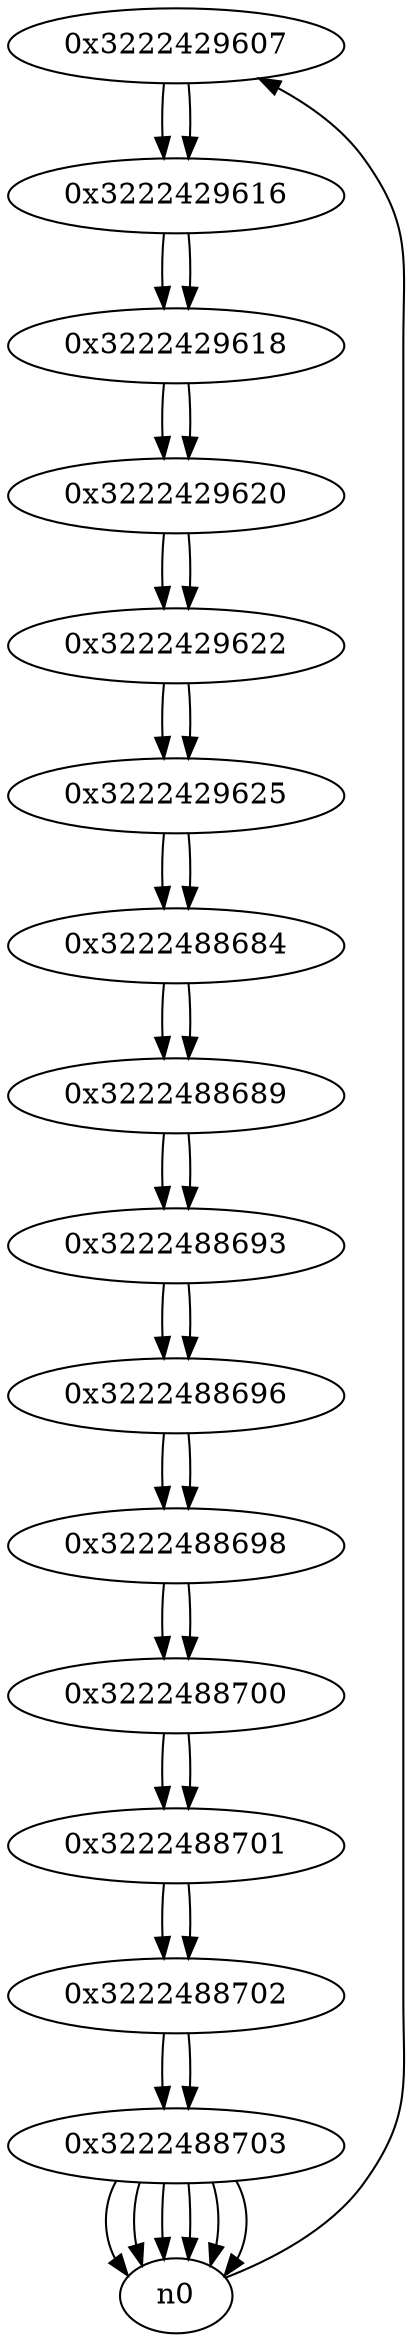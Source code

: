 digraph G{
/* nodes */
  n1 [label="0x3222429607"]
  n2 [label="0x3222429616"]
  n3 [label="0x3222429618"]
  n4 [label="0x3222429620"]
  n5 [label="0x3222429622"]
  n6 [label="0x3222429625"]
  n7 [label="0x3222488684"]
  n8 [label="0x3222488689"]
  n9 [label="0x3222488693"]
  n10 [label="0x3222488696"]
  n11 [label="0x3222488698"]
  n12 [label="0x3222488700"]
  n13 [label="0x3222488701"]
  n14 [label="0x3222488702"]
  n15 [label="0x3222488703"]
/* edges */
n1 -> n2;
n0 -> n1;
n2 -> n3;
n1 -> n2;
n3 -> n4;
n2 -> n3;
n4 -> n5;
n3 -> n4;
n5 -> n6;
n4 -> n5;
n6 -> n7;
n5 -> n6;
n7 -> n8;
n6 -> n7;
n8 -> n9;
n7 -> n8;
n9 -> n10;
n8 -> n9;
n10 -> n11;
n9 -> n10;
n11 -> n12;
n10 -> n11;
n12 -> n13;
n11 -> n12;
n13 -> n14;
n12 -> n13;
n14 -> n15;
n13 -> n14;
n15 -> n0;
n15 -> n0;
n15 -> n0;
n15 -> n0;
n15 -> n0;
n15 -> n0;
n14 -> n15;
}
